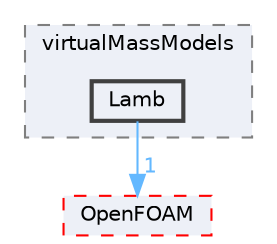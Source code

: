 digraph "src/phaseSystemModels/reactingEuler/multiphaseSystem/interfacialModels/virtualMassModels/Lamb"
{
 // LATEX_PDF_SIZE
  bgcolor="transparent";
  edge [fontname=Helvetica,fontsize=10,labelfontname=Helvetica,labelfontsize=10];
  node [fontname=Helvetica,fontsize=10,shape=box,height=0.2,width=0.4];
  compound=true
  subgraph clusterdir_1bf8d208a3418c46aaa64541698a40f7 {
    graph [ bgcolor="#edf0f7", pencolor="grey50", label="virtualMassModels", fontname=Helvetica,fontsize=10 style="filled,dashed", URL="dir_1bf8d208a3418c46aaa64541698a40f7.html",tooltip=""]
  dir_4f49d2c052d9c18b1ecb708c060e7b42 [label="Lamb", fillcolor="#edf0f7", color="grey25", style="filled,bold", URL="dir_4f49d2c052d9c18b1ecb708c060e7b42.html",tooltip=""];
  }
  dir_c5473ff19b20e6ec4dfe5c310b3778a8 [label="OpenFOAM", fillcolor="#edf0f7", color="red", style="filled,dashed", URL="dir_c5473ff19b20e6ec4dfe5c310b3778a8.html",tooltip=""];
  dir_4f49d2c052d9c18b1ecb708c060e7b42->dir_c5473ff19b20e6ec4dfe5c310b3778a8 [headlabel="1", labeldistance=1.5 headhref="dir_002075_002695.html" href="dir_002075_002695.html" color="steelblue1" fontcolor="steelblue1"];
}
